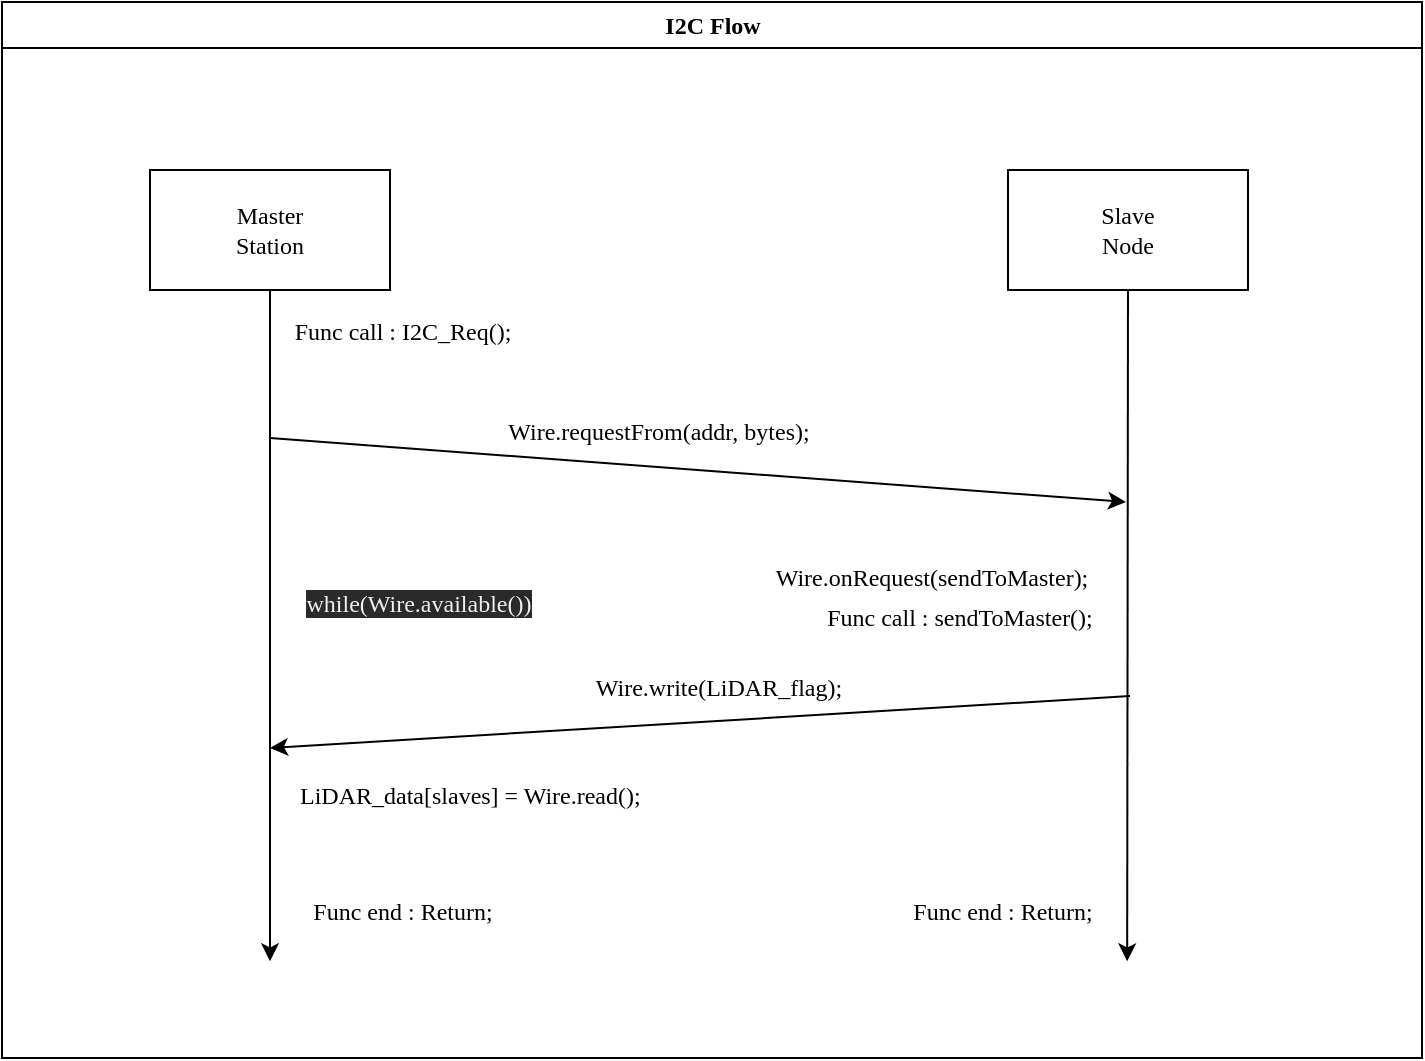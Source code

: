 <mxfile>
    <diagram id="C5RBs43oDa-KdzZeNtuy" name="Page-1">
        <mxGraphModel dx="913" dy="675" grid="0" gridSize="10" guides="1" tooltips="1" connect="1" arrows="1" fold="1" page="1" pageScale="1" pageWidth="827" pageHeight="1169" background="none" math="0" shadow="0">
            <root>
                <mxCell id="WIyWlLk6GJQsqaUBKTNV-0"/>
                <mxCell id="WIyWlLk6GJQsqaUBKTNV-1" parent="WIyWlLk6GJQsqaUBKTNV-0"/>
                <mxCell id="9OZRC_NavAZGSDA5mFGG-38" value="I2C Flow" style="swimlane;strokeWidth=1;fontSize=12;startSize=23;fontFamily=프리텐다드;html=1;fontSource=https%3A%2F%2Fcdn.jsdelivr.net%2Fgh%2FProject-Noonnu%2Fnoonfonts_2107%401.1%2FPretendard-Regular.woff;" parent="WIyWlLk6GJQsqaUBKTNV-1" vertex="1">
                    <mxGeometry x="55" y="63" width="710" height="528" as="geometry"/>
                </mxCell>
                <mxCell id="109" value="Slave&lt;br&gt;Node" style="rounded=0;whiteSpace=wrap;html=1;fontFamily=프리텐다드;fontSource=https%3A%2F%2Fcdn.jsdelivr.net%2Fgh%2FProject-Noonnu%2Fnoonfonts_2107%401.1%2FPretendard-Regular.woff;" vertex="1" parent="9OZRC_NavAZGSDA5mFGG-38">
                    <mxGeometry x="503" y="84" width="120" height="60" as="geometry"/>
                </mxCell>
                <mxCell id="108" value="Master&lt;br&gt;Station" style="rounded=0;whiteSpace=wrap;html=1;fontFamily=프리텐다드;fontSource=https%3A%2F%2Fcdn.jsdelivr.net%2Fgh%2FProject-Noonnu%2Fnoonfonts_2107%401.1%2FPretendard-Regular.woff;" vertex="1" parent="9OZRC_NavAZGSDA5mFGG-38">
                    <mxGeometry x="74" y="84" width="120" height="60" as="geometry"/>
                </mxCell>
                <mxCell id="117" style="edgeStyle=none;html=1;exitX=0.5;exitY=1;exitDx=0;exitDy=0;fontFamily=프리텐다드;fontSource=https%3A%2F%2Fcdn.jsdelivr.net%2Fgh%2FProject-Noonnu%2Fnoonfonts_2107%401.1%2FPretendard-Regular.woff;" edge="1" parent="9OZRC_NavAZGSDA5mFGG-38" source="109">
                    <mxGeometry relative="1" as="geometry">
                        <mxPoint x="562.58" y="479.667" as="targetPoint"/>
                        <mxPoint x="562.58" y="144" as="sourcePoint"/>
                    </mxGeometry>
                </mxCell>
                <mxCell id="119" value="Func call : I2C_Req();" style="text;html=1;strokeColor=none;fillColor=none;align=center;verticalAlign=middle;whiteSpace=wrap;rounded=0;fontFamily=프리텐다드;fontSource=https%3A%2F%2Fcdn.jsdelivr.net%2Fgh%2FProject-Noonnu%2Fnoonfonts_2107%401.1%2FPretendard-Regular.woff;" vertex="1" parent="9OZRC_NavAZGSDA5mFGG-38">
                    <mxGeometry x="99" y="150" width="203" height="30" as="geometry"/>
                </mxCell>
                <mxCell id="121" value="Wire.onRequest(sendToMaster);" style="text;html=1;strokeColor=none;fillColor=none;align=center;verticalAlign=middle;whiteSpace=wrap;rounded=0;fontFamily=프리텐다드;fontSource=https%3A%2F%2Fcdn.jsdelivr.net%2Fgh%2FProject-Noonnu%2Fnoonfonts_2107%401.1%2FPretendard-Regular.woff;" vertex="1" parent="9OZRC_NavAZGSDA5mFGG-38">
                    <mxGeometry x="328" y="273" width="274" height="30" as="geometry"/>
                </mxCell>
                <mxCell id="123" value="Func call : sendToMaster();" style="text;html=1;strokeColor=none;fillColor=none;align=center;verticalAlign=middle;whiteSpace=wrap;rounded=0;fontFamily=프리텐다드;fontSource=https%3A%2F%2Fcdn.jsdelivr.net%2Fgh%2FProject-Noonnu%2Fnoonfonts_2107%401.1%2FPretendard-Regular.woff;" vertex="1" parent="9OZRC_NavAZGSDA5mFGG-38">
                    <mxGeometry x="342" y="293" width="274" height="30" as="geometry"/>
                </mxCell>
                <mxCell id="124" value="Wire.write(LiDAR_flag);" style="text;html=1;strokeColor=none;fillColor=none;align=center;verticalAlign=middle;whiteSpace=wrap;rounded=0;fontFamily=프리텐다드;fontSource=https%3A%2F%2Fcdn.jsdelivr.net%2Fgh%2FProject-Noonnu%2Fnoonfonts_2107%401.1%2FPretendard-Regular.woff;" vertex="1" parent="9OZRC_NavAZGSDA5mFGG-38">
                    <mxGeometry x="289" y="328" width="139" height="30" as="geometry"/>
                </mxCell>
                <mxCell id="122" value="" style="endArrow=classic;html=1;fontFamily=프리텐다드;fontSource=https%3A%2F%2Fcdn.jsdelivr.net%2Fgh%2FProject-Noonnu%2Fnoonfonts_2107%401.1%2FPretendard-Regular.woff;" edge="1" parent="9OZRC_NavAZGSDA5mFGG-38">
                    <mxGeometry width="50" height="50" relative="1" as="geometry">
                        <mxPoint x="564" y="347" as="sourcePoint"/>
                        <mxPoint x="134" y="373" as="targetPoint"/>
                    </mxGeometry>
                </mxCell>
                <mxCell id="125" value="Wire.requestFrom(addr, bytes);&lt;span&gt;&#9;&lt;/span&gt;" style="text;html=1;strokeColor=none;fillColor=none;align=center;verticalAlign=middle;whiteSpace=wrap;rounded=0;fontFamily=프리텐다드;fontSource=https%3A%2F%2Fcdn.jsdelivr.net%2Fgh%2FProject-Noonnu%2Fnoonfonts_2107%401.1%2FPretendard-Regular.woff;" vertex="1" parent="9OZRC_NavAZGSDA5mFGG-38">
                    <mxGeometry x="170" y="200" width="317" height="30" as="geometry"/>
                </mxCell>
                <mxCell id="126" value="LiDAR_data[slaves] = Wire.read();" style="text;html=1;strokeColor=none;fillColor=none;align=left;verticalAlign=middle;whiteSpace=wrap;rounded=0;fontFamily=프리텐다드;fontSource=https%3A%2F%2Fcdn.jsdelivr.net%2Fgh%2FProject-Noonnu%2Fnoonfonts_2107%401.1%2FPretendard-Regular.woff;" vertex="1" parent="9OZRC_NavAZGSDA5mFGG-38">
                    <mxGeometry x="147" y="379" width="267" height="36" as="geometry"/>
                </mxCell>
                <mxCell id="127" value="&#10;&#10;&lt;span style=&quot;color: rgb(240, 240, 240); font-size: 12px; font-style: normal; font-weight: 400; letter-spacing: normal; text-align: left; text-indent: 0px; text-transform: none; word-spacing: 0px; background-color: rgb(42, 42, 42); display: inline; float: none;&quot;&gt;while(Wire.available())&lt;/span&gt;&#10;&#10;" style="text;html=1;strokeColor=none;fillColor=none;align=center;verticalAlign=middle;whiteSpace=wrap;rounded=0;fontFamily=프리텐다드;fontSource=https%3A%2F%2Fcdn.jsdelivr.net%2Fgh%2FProject-Noonnu%2Fnoonfonts_2107%401.1%2FPretendard-Regular.woff;" vertex="1" parent="9OZRC_NavAZGSDA5mFGG-38">
                    <mxGeometry x="132" y="286" width="153" height="30" as="geometry"/>
                </mxCell>
                <mxCell id="128" value="Func end : Return;&lt;span style=&quot;color: rgba(0, 0, 0, 0); font-size: 0px;&quot;&gt;%3CmxGraphModel%3E%3Croot%3E%3CmxCell%20id%3D%220%22%2F%3E%3CmxCell%20id%3D%221%22%20parent%3D%220%22%2F%3E%3CmxCell%20id%3D%222%22%20value%3D%22Func%20call%20%3A%20I2C_Req()%3B%22%20style%3D%22text%3Bhtml%3D1%3BstrokeColor%3Dnone%3BfillColor%3Dnone%3Balign%3Dcenter%3BverticalAlign%3Dmiddle%3BwhiteSpace%3Dwrap%3Brounded%3D0%3B%22%20vertex%3D%221%22%20parent%3D%221%22%3E%3CmxGeometry%20x%3D%22154%22%20y%3D%22213%22%20width%3D%22203%22%20height%3D%2230%22%20as%3D%22geometry%22%2F%3E%3C%2FmxCell%3E%3C%2Froot%3E%3C%2FmxGraphModel%3E&lt;/span&gt;" style="text;html=1;strokeColor=none;fillColor=none;align=center;verticalAlign=middle;whiteSpace=wrap;rounded=0;fontFamily=프리텐다드;fontSource=https%3A%2F%2Fcdn.jsdelivr.net%2Fgh%2FProject-Noonnu%2Fnoonfonts_2107%401.1%2FPretendard-Regular.woff;" vertex="1" parent="9OZRC_NavAZGSDA5mFGG-38">
                    <mxGeometry x="99" y="440" width="203" height="30" as="geometry"/>
                </mxCell>
                <mxCell id="129" value="Func end : Return;&lt;span style=&quot;color: rgba(0, 0, 0, 0); font-size: 0px;&quot;&gt;%3CmxGraphModel%3E%3Croot%3E%3CmxCell%20id%3D%220%22%2F%3E%3CmxCell%20id%3D%221%22%20parent%3D%220%22%2F%3E%3CmxCell%20id%3D%222%22%20value%3D%22Func%20call%20%3A%20I2C_Req()%3B%22%20style%3D%22text%3Bhtml%3D1%3BstrokeColor%3Dnone%3BfillColor%3Dnone%3Balign%3Dcenter%3BverticalAlign%3Dmiddle%3BwhiteSpace%3Dwrap%3Brounded%3D0%3B%22%20vertex%3D%221%22%20parent%3D%221%22%3E%3CmxGeometry%20x%3D%22154%22%20y%3D%22213%22%20width%3D%22203%22%20height%3D%2230%22%20as%3D%22geometry%22%2F%3E%3C%2FmxCell%3E%3C%2Froot%3E%3C%2FmxGraphModel%3E&lt;/span&gt;" style="text;html=1;strokeColor=none;fillColor=none;align=center;verticalAlign=middle;whiteSpace=wrap;rounded=0;fontFamily=프리텐다드;fontSource=https%3A%2F%2Fcdn.jsdelivr.net%2Fgh%2FProject-Noonnu%2Fnoonfonts_2107%401.1%2FPretendard-Regular.woff;" vertex="1" parent="9OZRC_NavAZGSDA5mFGG-38">
                    <mxGeometry x="399" y="440" width="203" height="30" as="geometry"/>
                </mxCell>
                <mxCell id="111" style="edgeStyle=none;html=1;exitX=0.5;exitY=1;exitDx=0;exitDy=0;fontFamily=프리텐다드;fontSource=https%3A%2F%2Fcdn.jsdelivr.net%2Fgh%2FProject-Noonnu%2Fnoonfonts_2107%401.1%2FPretendard-Regular.woff;" edge="1" parent="WIyWlLk6GJQsqaUBKTNV-1" source="108">
                    <mxGeometry relative="1" as="geometry">
                        <mxPoint x="189" y="542.667" as="targetPoint"/>
                    </mxGeometry>
                </mxCell>
                <mxCell id="118" value="" style="endArrow=classic;html=1;fontFamily=프리텐다드;fontSource=https%3A%2F%2Fcdn.jsdelivr.net%2Fgh%2FProject-Noonnu%2Fnoonfonts_2107%401.1%2FPretendard-Regular.woff;" edge="1" parent="WIyWlLk6GJQsqaUBKTNV-1">
                    <mxGeometry width="50" height="50" relative="1" as="geometry">
                        <mxPoint x="189" y="281" as="sourcePoint"/>
                        <mxPoint x="617" y="313" as="targetPoint"/>
                    </mxGeometry>
                </mxCell>
            </root>
        </mxGraphModel>
    </diagram>
</mxfile>